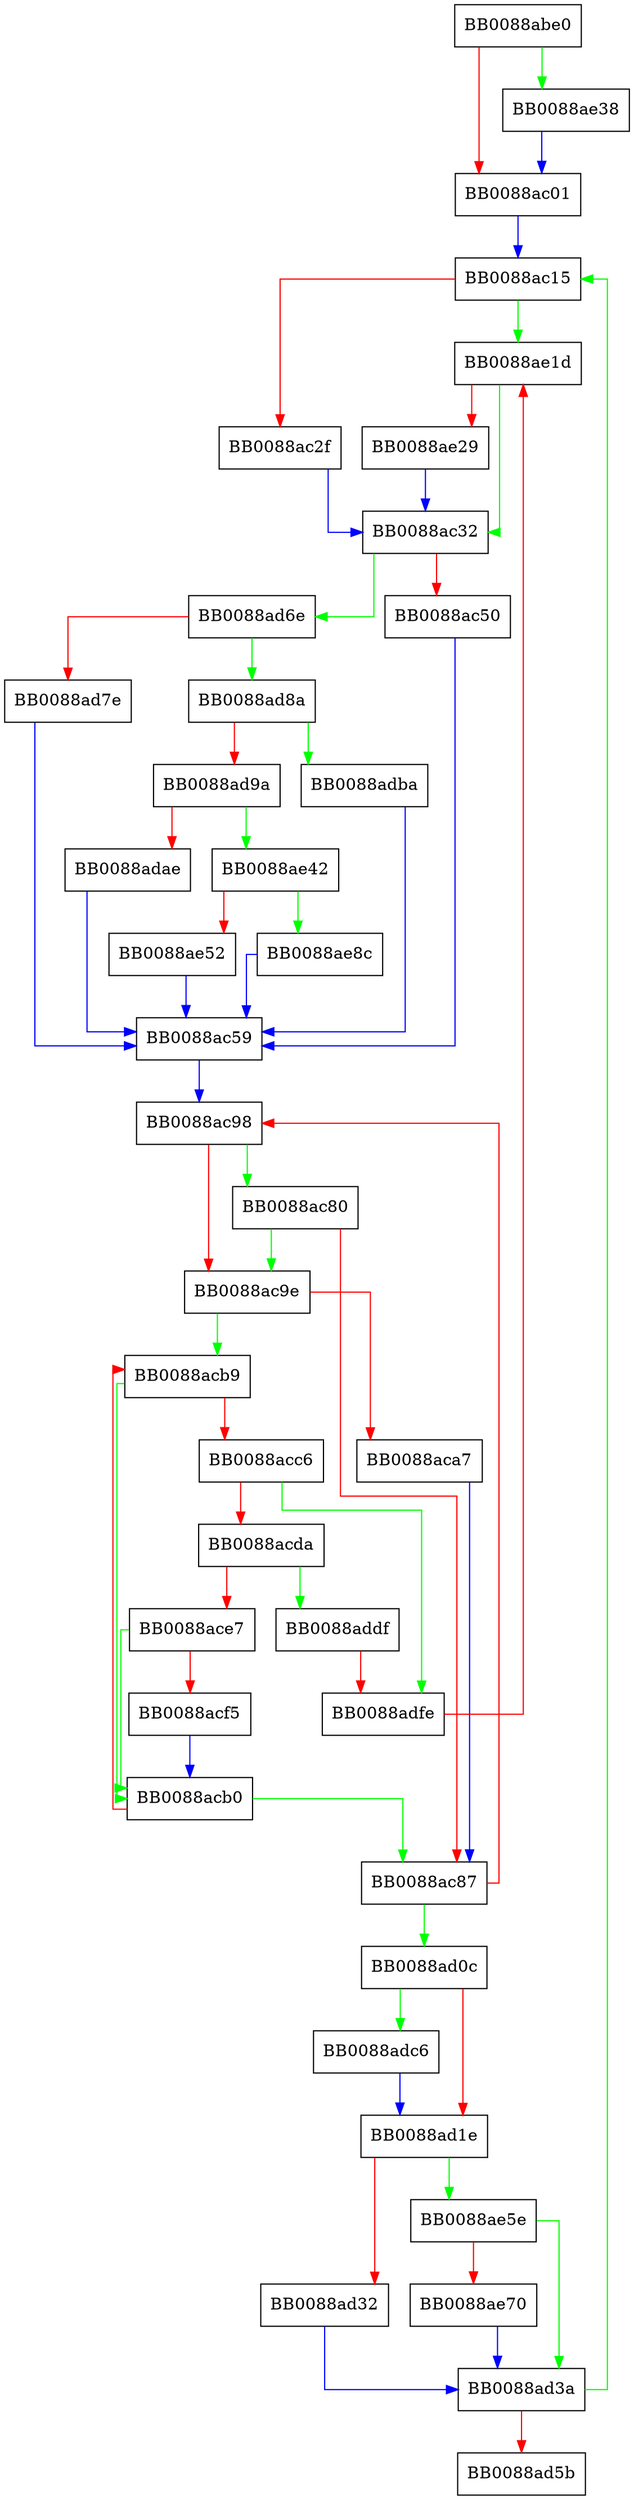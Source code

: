 digraph malloc_trim {
  node [shape="box"];
  graph [splines=ortho];
  BB0088abe0 -> BB0088ae38 [color="green"];
  BB0088abe0 -> BB0088ac01 [color="red"];
  BB0088ac01 -> BB0088ac15 [color="blue"];
  BB0088ac15 -> BB0088ae1d [color="green"];
  BB0088ac15 -> BB0088ac2f [color="red"];
  BB0088ac2f -> BB0088ac32 [color="blue"];
  BB0088ac32 -> BB0088ad6e [color="green"];
  BB0088ac32 -> BB0088ac50 [color="red"];
  BB0088ac50 -> BB0088ac59 [color="blue"];
  BB0088ac59 -> BB0088ac98 [color="blue"];
  BB0088ac80 -> BB0088ac9e [color="green"];
  BB0088ac80 -> BB0088ac87 [color="red"];
  BB0088ac87 -> BB0088ad0c [color="green"];
  BB0088ac87 -> BB0088ac98 [color="red"];
  BB0088ac98 -> BB0088ac80 [color="green"];
  BB0088ac98 -> BB0088ac9e [color="red"];
  BB0088ac9e -> BB0088acb9 [color="green"];
  BB0088ac9e -> BB0088aca7 [color="red"];
  BB0088aca7 -> BB0088ac87 [color="blue"];
  BB0088acb0 -> BB0088ac87 [color="green"];
  BB0088acb0 -> BB0088acb9 [color="red"];
  BB0088acb9 -> BB0088acb0 [color="green"];
  BB0088acb9 -> BB0088acc6 [color="red"];
  BB0088acc6 -> BB0088adfe [color="green"];
  BB0088acc6 -> BB0088acda [color="red"];
  BB0088acda -> BB0088addf [color="green"];
  BB0088acda -> BB0088ace7 [color="red"];
  BB0088ace7 -> BB0088acb0 [color="green"];
  BB0088ace7 -> BB0088acf5 [color="red"];
  BB0088acf5 -> BB0088acb0 [color="blue"];
  BB0088ad0c -> BB0088adc6 [color="green"];
  BB0088ad0c -> BB0088ad1e [color="red"];
  BB0088ad1e -> BB0088ae5e [color="green"];
  BB0088ad1e -> BB0088ad32 [color="red"];
  BB0088ad32 -> BB0088ad3a [color="blue"];
  BB0088ad3a -> BB0088ac15 [color="green"];
  BB0088ad3a -> BB0088ad5b [color="red"];
  BB0088ad6e -> BB0088ad8a [color="green"];
  BB0088ad6e -> BB0088ad7e [color="red"];
  BB0088ad7e -> BB0088ac59 [color="blue"];
  BB0088ad8a -> BB0088adba [color="green"];
  BB0088ad8a -> BB0088ad9a [color="red"];
  BB0088ad9a -> BB0088ae42 [color="green"];
  BB0088ad9a -> BB0088adae [color="red"];
  BB0088adae -> BB0088ac59 [color="blue"];
  BB0088adba -> BB0088ac59 [color="blue"];
  BB0088adc6 -> BB0088ad1e [color="blue"];
  BB0088addf -> BB0088adfe [color="red"];
  BB0088adfe -> BB0088ae1d [color="red"];
  BB0088ae1d -> BB0088ac32 [color="green"];
  BB0088ae1d -> BB0088ae29 [color="red"];
  BB0088ae29 -> BB0088ac32 [color="blue"];
  BB0088ae38 -> BB0088ac01 [color="blue"];
  BB0088ae42 -> BB0088ae8c [color="green"];
  BB0088ae42 -> BB0088ae52 [color="red"];
  BB0088ae52 -> BB0088ac59 [color="blue"];
  BB0088ae5e -> BB0088ad3a [color="green"];
  BB0088ae5e -> BB0088ae70 [color="red"];
  BB0088ae70 -> BB0088ad3a [color="blue"];
  BB0088ae8c -> BB0088ac59 [color="blue"];
}